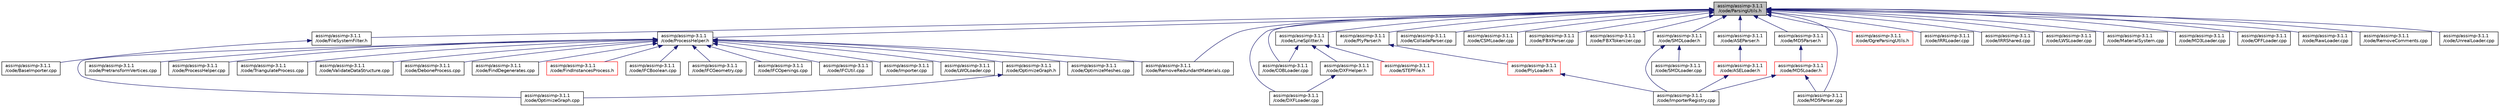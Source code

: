 digraph "assimp/assimp-3.1.1/code/ParsingUtils.h"
{
  edge [fontname="Helvetica",fontsize="10",labelfontname="Helvetica",labelfontsize="10"];
  node [fontname="Helvetica",fontsize="10",shape=record];
  Node1 [label="assimp/assimp-3.1.1\l/code/ParsingUtils.h",height=0.2,width=0.4,color="black", fillcolor="grey75", style="filled", fontcolor="black"];
  Node1 -> Node2 [dir="back",color="midnightblue",fontsize="10",style="solid"];
  Node2 [label="assimp/assimp-3.1.1\l/code/ASEParser.h",height=0.2,width=0.4,color="black", fillcolor="white", style="filled",URL="$_a_s_e_parser_8h_source.html"];
  Node2 -> Node3 [dir="back",color="midnightblue",fontsize="10",style="solid"];
  Node3 [label="assimp/assimp-3.1.1\l/code/ASELoader.h",height=0.2,width=0.4,color="red", fillcolor="white", style="filled",URL="$_a_s_e_loader_8h.html",tooltip="Definition of the .ASE importer class. "];
  Node3 -> Node4 [dir="back",color="midnightblue",fontsize="10",style="solid"];
  Node4 [label="assimp/assimp-3.1.1\l/code/ImporterRegistry.cpp",height=0.2,width=0.4,color="black", fillcolor="white", style="filled",URL="$_importer_registry_8cpp.html"];
  Node1 -> Node5 [dir="back",color="midnightblue",fontsize="10",style="solid"];
  Node5 [label="assimp/assimp-3.1.1\l/code/FileSystemFilter.h",height=0.2,width=0.4,color="black", fillcolor="white", style="filled",URL="$_file_system_filter_8h.html"];
  Node5 -> Node6 [dir="back",color="midnightblue",fontsize="10",style="solid"];
  Node6 [label="assimp/assimp-3.1.1\l/code/BaseImporter.cpp",height=0.2,width=0.4,color="black", fillcolor="white", style="filled",URL="$_base_importer_8cpp.html",tooltip="Implementation of BaseImporter. "];
  Node1 -> Node7 [dir="back",color="midnightblue",fontsize="10",style="solid"];
  Node7 [label="assimp/assimp-3.1.1\l/code/ProcessHelper.h",height=0.2,width=0.4,color="black", fillcolor="white", style="filled",URL="$_process_helper_8h_source.html"];
  Node7 -> Node8 [dir="back",color="midnightblue",fontsize="10",style="solid"];
  Node8 [label="assimp/assimp-3.1.1\l/code/DeboneProcess.cpp",height=0.2,width=0.4,color="black", fillcolor="white", style="filled",URL="$_debone_process_8cpp.html"];
  Node7 -> Node9 [dir="back",color="midnightblue",fontsize="10",style="solid"];
  Node9 [label="assimp/assimp-3.1.1\l/code/FindDegenerates.cpp",height=0.2,width=0.4,color="black", fillcolor="white", style="filled",URL="$_find_degenerates_8cpp.html",tooltip="Implementation of the FindDegenerates post-process step. "];
  Node7 -> Node10 [dir="back",color="midnightblue",fontsize="10",style="solid"];
  Node10 [label="assimp/assimp-3.1.1\l/code/FindInstancesProcess.h",height=0.2,width=0.4,color="red", fillcolor="white", style="filled",URL="$_find_instances_process_8h.html",tooltip="Declares the aiProcess_FindInstances post-process step. "];
  Node7 -> Node11 [dir="back",color="midnightblue",fontsize="10",style="solid"];
  Node11 [label="assimp/assimp-3.1.1\l/code/IFCBoolean.cpp",height=0.2,width=0.4,color="black", fillcolor="white", style="filled",URL="$_i_f_c_boolean_8cpp.html",tooltip="Implements a subset of Ifc boolean operations. "];
  Node7 -> Node12 [dir="back",color="midnightblue",fontsize="10",style="solid"];
  Node12 [label="assimp/assimp-3.1.1\l/code/IFCGeometry.cpp",height=0.2,width=0.4,color="black", fillcolor="white", style="filled",URL="$_i_f_c_geometry_8cpp.html",tooltip="Geometry conversion and synthesis for IFC. "];
  Node7 -> Node13 [dir="back",color="midnightblue",fontsize="10",style="solid"];
  Node13 [label="assimp/assimp-3.1.1\l/code/IFCOpenings.cpp",height=0.2,width=0.4,color="black", fillcolor="white", style="filled",URL="$_i_f_c_openings_8cpp.html",tooltip="Implements a subset of Ifc CSG operations for pouring holes for windows and doors into walls..."];
  Node7 -> Node14 [dir="back",color="midnightblue",fontsize="10",style="solid"];
  Node14 [label="assimp/assimp-3.1.1\l/code/IFCUtil.cpp",height=0.2,width=0.4,color="black", fillcolor="white", style="filled",URL="$_i_f_c_util_8cpp.html",tooltip="Implementation of conversion routines for some common Ifc helper entities. "];
  Node7 -> Node15 [dir="back",color="midnightblue",fontsize="10",style="solid"];
  Node15 [label="assimp/assimp-3.1.1\l/code/Importer.cpp",height=0.2,width=0.4,color="black", fillcolor="white", style="filled",URL="$_importer_8cpp.html",tooltip="Implementation of the CPP-API class Importer. "];
  Node7 -> Node16 [dir="back",color="midnightblue",fontsize="10",style="solid"];
  Node16 [label="assimp/assimp-3.1.1\l/code/LWOLoader.cpp",height=0.2,width=0.4,color="black", fillcolor="white", style="filled",URL="$_l_w_o_loader_8cpp.html",tooltip="Implementation of the LWO importer class. "];
  Node7 -> Node17 [dir="back",color="midnightblue",fontsize="10",style="solid"];
  Node17 [label="assimp/assimp-3.1.1\l/code/OptimizeGraph.h",height=0.2,width=0.4,color="black", fillcolor="white", style="filled",URL="$_optimize_graph_8h.html",tooltip="Declares a post processing step to optimize the scenegraph. "];
  Node17 -> Node18 [dir="back",color="midnightblue",fontsize="10",style="solid"];
  Node18 [label="assimp/assimp-3.1.1\l/code/OptimizeGraph.cpp",height=0.2,width=0.4,color="black", fillcolor="white", style="filled",URL="$_optimize_graph_8cpp.html",tooltip="Implementation of the aiProcess_OptimizGraph step. "];
  Node7 -> Node18 [dir="back",color="midnightblue",fontsize="10",style="solid"];
  Node7 -> Node19 [dir="back",color="midnightblue",fontsize="10",style="solid"];
  Node19 [label="assimp/assimp-3.1.1\l/code/OptimizeMeshes.cpp",height=0.2,width=0.4,color="black", fillcolor="white", style="filled",URL="$_optimize_meshes_8cpp.html",tooltip="Implementation of the aiProcess_OptimizeMeshes step. "];
  Node7 -> Node20 [dir="back",color="midnightblue",fontsize="10",style="solid"];
  Node20 [label="assimp/assimp-3.1.1\l/code/PretransformVertices.cpp",height=0.2,width=0.4,color="black", fillcolor="white", style="filled",URL="$_pretransform_vertices_8cpp.html",tooltip="Implementation of the \"PretransformVertices\" post processing step. "];
  Node7 -> Node21 [dir="back",color="midnightblue",fontsize="10",style="solid"];
  Node21 [label="assimp/assimp-3.1.1\l/code/ProcessHelper.cpp",height=0.2,width=0.4,color="black", fillcolor="white", style="filled",URL="$_process_helper_8cpp.html"];
  Node7 -> Node22 [dir="back",color="midnightblue",fontsize="10",style="solid"];
  Node22 [label="assimp/assimp-3.1.1\l/code/RemoveRedundantMaterials.cpp",height=0.2,width=0.4,color="black", fillcolor="white", style="filled",URL="$_remove_redundant_materials_8cpp.html",tooltip="Implementation of the \"RemoveRedundantMaterials\" post processing step. "];
  Node7 -> Node23 [dir="back",color="midnightblue",fontsize="10",style="solid"];
  Node23 [label="assimp/assimp-3.1.1\l/code/TriangulateProcess.cpp",height=0.2,width=0.4,color="black", fillcolor="white", style="filled",URL="$_triangulate_process_8cpp.html",tooltip="Implementation of the post processing step to split up all faces with more than three indices into tr..."];
  Node7 -> Node24 [dir="back",color="midnightblue",fontsize="10",style="solid"];
  Node24 [label="assimp/assimp-3.1.1\l/code/ValidateDataStructure.cpp",height=0.2,width=0.4,color="black", fillcolor="white", style="filled",URL="$_validate_data_structure_8cpp.html",tooltip="Implementation of the post processing step to validate the data structure returned by Assimp..."];
  Node1 -> Node25 [dir="back",color="midnightblue",fontsize="10",style="solid"];
  Node25 [label="assimp/assimp-3.1.1\l/code/COBLoader.cpp",height=0.2,width=0.4,color="black", fillcolor="white", style="filled",URL="$_c_o_b_loader_8cpp.html",tooltip="Implementation of the TrueSpace COB/SCN importer class. "];
  Node1 -> Node26 [dir="back",color="midnightblue",fontsize="10",style="solid"];
  Node26 [label="assimp/assimp-3.1.1\l/code/LineSplitter.h",height=0.2,width=0.4,color="black", fillcolor="white", style="filled",URL="$_line_splitter_8h.html",tooltip="LineSplitter, a helper class to iterate through all lines of a file easily. Works with StreamReader..."];
  Node26 -> Node25 [dir="back",color="midnightblue",fontsize="10",style="solid"];
  Node26 -> Node27 [dir="back",color="midnightblue",fontsize="10",style="solid"];
  Node27 [label="assimp/assimp-3.1.1\l/code/DXFHelper.h",height=0.2,width=0.4,color="black", fillcolor="white", style="filled",URL="$_d_x_f_helper_8h.html",tooltip="Internal utilities for the DXF loader. "];
  Node27 -> Node28 [dir="back",color="midnightblue",fontsize="10",style="solid"];
  Node28 [label="assimp/assimp-3.1.1\l/code/DXFLoader.cpp",height=0.2,width=0.4,color="black", fillcolor="white", style="filled",URL="$_d_x_f_loader_8cpp.html",tooltip="Implementation of the DXF importer class. "];
  Node26 -> Node29 [dir="back",color="midnightblue",fontsize="10",style="solid"];
  Node29 [label="assimp/assimp-3.1.1\l/code/STEPFile.h",height=0.2,width=0.4,color="red", fillcolor="white", style="filled",URL="$_s_t_e_p_file_8h_source.html"];
  Node1 -> Node30 [dir="back",color="midnightblue",fontsize="10",style="solid"];
  Node30 [label="assimp/assimp-3.1.1\l/code/ColladaParser.cpp",height=0.2,width=0.4,color="black", fillcolor="white", style="filled",URL="$_collada_parser_8cpp.html",tooltip="Implementation of the Collada parser helper. "];
  Node1 -> Node31 [dir="back",color="midnightblue",fontsize="10",style="solid"];
  Node31 [label="assimp/assimp-3.1.1\l/code/CSMLoader.cpp",height=0.2,width=0.4,color="black", fillcolor="white", style="filled",URL="$_c_s_m_loader_8cpp.html"];
  Node1 -> Node28 [dir="back",color="midnightblue",fontsize="10",style="solid"];
  Node1 -> Node32 [dir="back",color="midnightblue",fontsize="10",style="solid"];
  Node32 [label="assimp/assimp-3.1.1\l/code/FBXParser.cpp",height=0.2,width=0.4,color="black", fillcolor="white", style="filled",URL="$_f_b_x_parser_8cpp.html",tooltip="Implementation of the FBX parser and the rudimentary DOM that we use. "];
  Node1 -> Node33 [dir="back",color="midnightblue",fontsize="10",style="solid"];
  Node33 [label="assimp/assimp-3.1.1\l/code/FBXTokenizer.cpp",height=0.2,width=0.4,color="black", fillcolor="white", style="filled",URL="$_f_b_x_tokenizer_8cpp.html",tooltip="Implementation of the FBX broadphase lexer. "];
  Node1 -> Node34 [dir="back",color="midnightblue",fontsize="10",style="solid"];
  Node34 [label="assimp/assimp-3.1.1\l/code/PlyParser.h",height=0.2,width=0.4,color="black", fillcolor="white", style="filled",URL="$_ply_parser_8h_source.html"];
  Node34 -> Node35 [dir="back",color="midnightblue",fontsize="10",style="solid"];
  Node35 [label="assimp/assimp-3.1.1\l/code/PlyLoader.h",height=0.2,width=0.4,color="red", fillcolor="white", style="filled",URL="$_ply_loader_8h.html",tooltip="Declaration of the .ply importer class. "];
  Node35 -> Node4 [dir="back",color="midnightblue",fontsize="10",style="solid"];
  Node1 -> Node36 [dir="back",color="midnightblue",fontsize="10",style="solid"];
  Node36 [label="assimp/assimp-3.1.1\l/code/SMDLoader.h",height=0.2,width=0.4,color="black", fillcolor="white", style="filled",URL="$_s_m_d_loader_8h.html",tooltip="Defintion of the Valve SMD file format. "];
  Node36 -> Node4 [dir="back",color="midnightblue",fontsize="10",style="solid"];
  Node36 -> Node37 [dir="back",color="midnightblue",fontsize="10",style="solid"];
  Node37 [label="assimp/assimp-3.1.1\l/code/SMDLoader.cpp",height=0.2,width=0.4,color="black", fillcolor="white", style="filled",URL="$_s_m_d_loader_8cpp.html",tooltip="Implementation of the SMD importer class. "];
  Node1 -> Node38 [dir="back",color="midnightblue",fontsize="10",style="solid"];
  Node38 [label="assimp/assimp-3.1.1\l/code/MD5Parser.h",height=0.2,width=0.4,color="black", fillcolor="white", style="filled",URL="$_m_d5_parser_8h.html",tooltip="Definition of the .MD5 parser class. http://www.modwiki.net/wiki/MD5_(file_format) ..."];
  Node38 -> Node39 [dir="back",color="midnightblue",fontsize="10",style="solid"];
  Node39 [label="assimp/assimp-3.1.1\l/code/MD5Loader.h",height=0.2,width=0.4,color="red", fillcolor="white", style="filled",URL="$_m_d5_loader_8h.html",tooltip="Definition of the .MD5 importer class. http://www.modwiki.net/wiki/MD5_(file_format) ..."];
  Node39 -> Node4 [dir="back",color="midnightblue",fontsize="10",style="solid"];
  Node39 -> Node40 [dir="back",color="midnightblue",fontsize="10",style="solid"];
  Node40 [label="assimp/assimp-3.1.1\l/code/MD5Parser.cpp",height=0.2,width=0.4,color="black", fillcolor="white", style="filled",URL="$_m_d5_parser_8cpp.html",tooltip="Implementation of the MD5 parser class. "];
  Node1 -> Node41 [dir="back",color="midnightblue",fontsize="10",style="solid"];
  Node41 [label="assimp/assimp-3.1.1\l/code/OgreParsingUtils.h",height=0.2,width=0.4,color="red", fillcolor="white", style="filled",URL="$_ogre_parsing_utils_8h_source.html"];
  Node1 -> Node42 [dir="back",color="midnightblue",fontsize="10",style="solid"];
  Node42 [label="assimp/assimp-3.1.1\l/code/IRRLoader.cpp",height=0.2,width=0.4,color="black", fillcolor="white", style="filled",URL="$_i_r_r_loader_8cpp.html",tooltip="Implementation of the Irr importer class. "];
  Node1 -> Node43 [dir="back",color="midnightblue",fontsize="10",style="solid"];
  Node43 [label="assimp/assimp-3.1.1\l/code/IRRShared.cpp",height=0.2,width=0.4,color="black", fillcolor="white", style="filled",URL="$_i_r_r_shared_8cpp.html",tooltip="Shared utilities for the IRR and IRRMESH loaders. "];
  Node1 -> Node44 [dir="back",color="midnightblue",fontsize="10",style="solid"];
  Node44 [label="assimp/assimp-3.1.1\l/code/LWSLoader.cpp",height=0.2,width=0.4,color="black", fillcolor="white", style="filled",URL="$_l_w_s_loader_8cpp.html",tooltip="Implementation of the LWS importer class. "];
  Node1 -> Node45 [dir="back",color="midnightblue",fontsize="10",style="solid"];
  Node45 [label="assimp/assimp-3.1.1\l/code/MaterialSystem.cpp",height=0.2,width=0.4,color="black", fillcolor="white", style="filled",URL="$_material_system_8cpp.html",tooltip="Implementation of the material system of the library. "];
  Node1 -> Node46 [dir="back",color="midnightblue",fontsize="10",style="solid"];
  Node46 [label="assimp/assimp-3.1.1\l/code/MD3Loader.cpp",height=0.2,width=0.4,color="black", fillcolor="white", style="filled",URL="$_m_d3_loader_8cpp.html",tooltip="Implementation of the MD3 importer class. "];
  Node1 -> Node40 [dir="back",color="midnightblue",fontsize="10",style="solid"];
  Node1 -> Node47 [dir="back",color="midnightblue",fontsize="10",style="solid"];
  Node47 [label="assimp/assimp-3.1.1\l/code/OFFLoader.cpp",height=0.2,width=0.4,color="black", fillcolor="white", style="filled",URL="$_o_f_f_loader_8cpp.html",tooltip="Implementation of the OFF importer class. "];
  Node1 -> Node48 [dir="back",color="midnightblue",fontsize="10",style="solid"];
  Node48 [label="assimp/assimp-3.1.1\l/code/RawLoader.cpp",height=0.2,width=0.4,color="black", fillcolor="white", style="filled",URL="$_raw_loader_8cpp.html",tooltip="Implementation of the RAW importer class. "];
  Node1 -> Node49 [dir="back",color="midnightblue",fontsize="10",style="solid"];
  Node49 [label="assimp/assimp-3.1.1\l/code/RemoveComments.cpp",height=0.2,width=0.4,color="black", fillcolor="white", style="filled",URL="$_remove_comments_8cpp.html",tooltip="Defines the CommentRemover utility class. "];
  Node1 -> Node22 [dir="back",color="midnightblue",fontsize="10",style="solid"];
  Node1 -> Node50 [dir="back",color="midnightblue",fontsize="10",style="solid"];
  Node50 [label="assimp/assimp-3.1.1\l/code/UnrealLoader.cpp",height=0.2,width=0.4,color="black", fillcolor="white", style="filled",URL="$_unreal_loader_8cpp.html",tooltip="Implementation of the UNREAL (*.3D) importer class. "];
}
